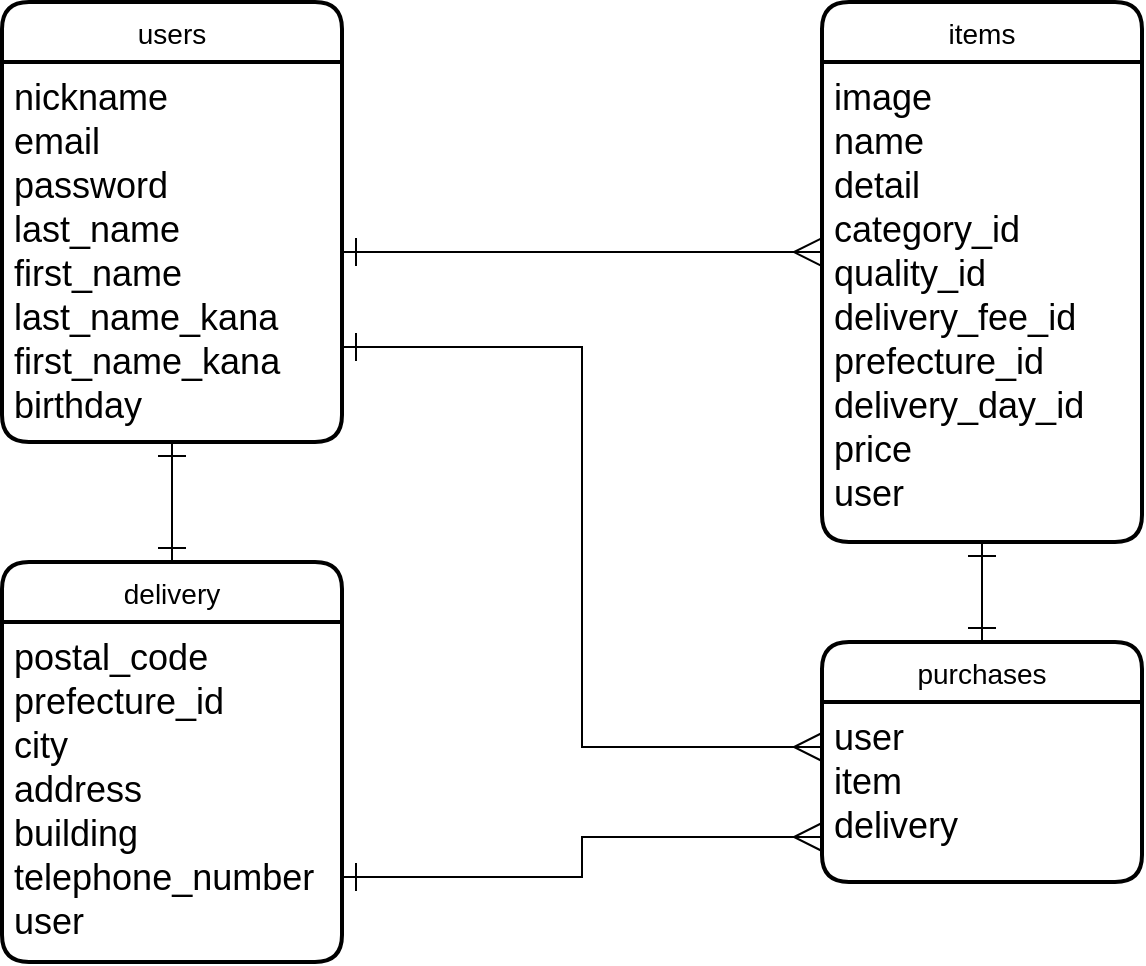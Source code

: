 <mxfile>
    <diagram id="8VM79SpVokG5PPoepj1q" name="ページ1">
        <mxGraphModel dx="728" dy="557" grid="1" gridSize="10" guides="1" tooltips="1" connect="1" arrows="1" fold="1" page="1" pageScale="1" pageWidth="827" pageHeight="1169" math="0" shadow="0">
            <root>
                <mxCell id="0"/>
                <mxCell id="1" parent="0"/>
                <mxCell id="191" value="users" style="swimlane;childLayout=stackLayout;horizontal=1;startSize=30;horizontalStack=0;rounded=1;fontSize=14;fontStyle=0;strokeWidth=2;resizeParent=0;resizeLast=1;shadow=0;dashed=0;align=center;" parent="1" vertex="1">
                    <mxGeometry x="70" y="40" width="170" height="220" as="geometry"/>
                </mxCell>
                <mxCell id="192" value="nickname&#10;email&#10;password&#10;last_name&#10;first_name&#10;last_name_kana&#10;first_name_kana&#10;birthday" style="align=left;strokeColor=none;fillColor=none;spacingLeft=4;fontSize=18;verticalAlign=top;resizable=0;rotatable=0;part=1;" parent="191" vertex="1">
                    <mxGeometry y="30" width="170" height="190" as="geometry"/>
                </mxCell>
                <mxCell id="194" value="items" style="swimlane;childLayout=stackLayout;horizontal=1;startSize=30;horizontalStack=0;rounded=1;fontSize=14;fontStyle=0;strokeWidth=2;resizeParent=0;resizeLast=1;shadow=0;dashed=0;align=center;" parent="1" vertex="1">
                    <mxGeometry x="480" y="40" width="160" height="270" as="geometry"/>
                </mxCell>
                <mxCell id="195" value="image&#10;name&#10;detail&#10;category_id&#10;quality_id&#10;delivery_fee_id&#10;prefecture_id&#10;delivery_day_id&#10;price&#10;user" style="align=left;strokeColor=none;fillColor=none;spacingLeft=4;fontSize=18;verticalAlign=top;resizable=0;rotatable=0;part=1;" parent="194" vertex="1">
                    <mxGeometry y="30" width="160" height="240" as="geometry"/>
                </mxCell>
                <mxCell id="196" value="purchases" style="swimlane;childLayout=stackLayout;horizontal=1;startSize=30;horizontalStack=0;rounded=1;fontSize=14;fontStyle=0;strokeWidth=2;resizeParent=0;resizeLast=1;shadow=0;dashed=0;align=center;" parent="1" vertex="1">
                    <mxGeometry x="480" y="360" width="160" height="120" as="geometry"/>
                </mxCell>
                <mxCell id="197" value="user&#10;item&#10;delivery" style="align=left;strokeColor=none;fillColor=none;spacingLeft=4;fontSize=18;verticalAlign=top;resizable=0;rotatable=0;part=1;" parent="196" vertex="1">
                    <mxGeometry y="30" width="160" height="90" as="geometry"/>
                </mxCell>
                <mxCell id="203" value="delivery" style="swimlane;childLayout=stackLayout;horizontal=1;startSize=30;horizontalStack=0;rounded=1;fontSize=14;fontStyle=0;strokeWidth=2;resizeParent=0;resizeLast=1;shadow=0;dashed=0;align=center;" vertex="1" parent="1">
                    <mxGeometry x="70" y="320" width="170" height="200" as="geometry"/>
                </mxCell>
                <mxCell id="204" value="postal_code&#10;prefecture_id&#10;city&#10;address&#10;building&#10;telephone_number&#10;user" style="align=left;strokeColor=none;fillColor=none;spacingLeft=4;fontSize=18;verticalAlign=top;resizable=0;rotatable=0;part=1;" vertex="1" parent="203">
                    <mxGeometry y="30" width="170" height="170" as="geometry"/>
                </mxCell>
                <mxCell id="205" style="edgeStyle=orthogonalEdgeStyle;rounded=0;orthogonalLoop=1;jettySize=auto;html=1;exitX=1;exitY=0.5;exitDx=0;exitDy=0;entryX=0;entryY=0.396;entryDx=0;entryDy=0;entryPerimeter=0;endArrow=ERmany;endFill=0;endSize=12;startArrow=ERone;startFill=0;startSize=12;" edge="1" parent="1" source="192" target="195">
                    <mxGeometry relative="1" as="geometry"/>
                </mxCell>
                <mxCell id="207" style="edgeStyle=orthogonalEdgeStyle;rounded=0;orthogonalLoop=1;jettySize=auto;html=1;exitX=1;exitY=0.75;exitDx=0;exitDy=0;entryX=0;entryY=0.25;entryDx=0;entryDy=0;startArrow=ERone;startFill=0;endArrow=ERmany;endFill=0;endSize=12;strokeWidth=1;startSize=12;" edge="1" parent="1" source="192" target="197">
                    <mxGeometry relative="1" as="geometry"/>
                </mxCell>
                <mxCell id="208" style="edgeStyle=orthogonalEdgeStyle;rounded=0;orthogonalLoop=1;jettySize=auto;html=1;exitX=0.5;exitY=1;exitDx=0;exitDy=0;entryX=0.5;entryY=0;entryDx=0;entryDy=0;startArrow=ERone;startFill=0;endArrow=ERone;endFill=0;endSize=12;strokeWidth=1;startSize=12;" edge="1" parent="1" source="192" target="203">
                    <mxGeometry relative="1" as="geometry"/>
                </mxCell>
                <mxCell id="209" style="edgeStyle=orthogonalEdgeStyle;rounded=0;orthogonalLoop=1;jettySize=auto;html=1;exitX=0.5;exitY=1;exitDx=0;exitDy=0;entryX=0.5;entryY=0;entryDx=0;entryDy=0;startArrow=ERone;startFill=0;startSize=12;endArrow=ERone;endFill=0;endSize=12;strokeWidth=1;" edge="1" parent="1" source="195" target="196">
                    <mxGeometry relative="1" as="geometry"/>
                </mxCell>
                <mxCell id="210" style="edgeStyle=orthogonalEdgeStyle;rounded=0;orthogonalLoop=1;jettySize=auto;html=1;exitX=1;exitY=0.75;exitDx=0;exitDy=0;entryX=0;entryY=0.75;entryDx=0;entryDy=0;startArrow=ERone;startFill=0;startSize=12;endArrow=ERmany;endFill=0;endSize=12;strokeWidth=1;" edge="1" parent="1" source="204" target="197">
                    <mxGeometry relative="1" as="geometry"/>
                </mxCell>
            </root>
        </mxGraphModel>
    </diagram>
</mxfile>